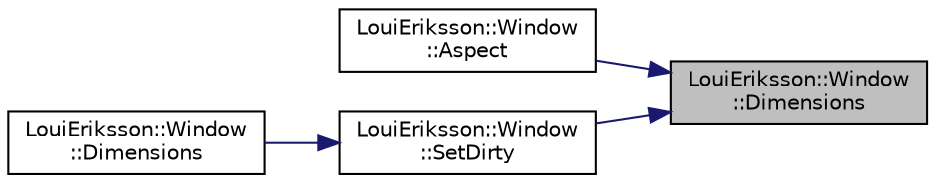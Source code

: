 digraph "LouiEriksson::Window::Dimensions"
{
 // LATEX_PDF_SIZE
  edge [fontname="Helvetica",fontsize="10",labelfontname="Helvetica",labelfontsize="10"];
  node [fontname="Helvetica",fontsize="10",shape=record];
  rankdir="RL";
  Node1 [label="LouiEriksson::Window\l::Dimensions",height=0.2,width=0.4,color="black", fillcolor="grey75", style="filled", fontcolor="black",tooltip="Returns the window's x,y dimensions as a c-style array."];
  Node1 -> Node2 [dir="back",color="midnightblue",fontsize="10",style="solid",fontname="Helvetica"];
  Node2 [label="LouiEriksson::Window\l::Aspect",height=0.2,width=0.4,color="black", fillcolor="white", style="filled",URL="$class_loui_eriksson_1_1_window.html#a2bf73ab2c6a67c6255d5fcecbc018fdc",tooltip=" "];
  Node1 -> Node3 [dir="back",color="midnightblue",fontsize="10",style="solid",fontname="Helvetica"];
  Node3 [label="LouiEriksson::Window\l::SetDirty",height=0.2,width=0.4,color="black", fillcolor="white", style="filled",URL="$class_loui_eriksson_1_1_window.html#aa991dac09f9e3b4cfbb689d0b0417ac9",tooltip=" "];
  Node3 -> Node4 [dir="back",color="midnightblue",fontsize="10",style="solid",fontname="Helvetica"];
  Node4 [label="LouiEriksson::Window\l::Dimensions",height=0.2,width=0.4,color="black", fillcolor="white", style="filled",URL="$class_loui_eriksson_1_1_window.html#a9720282c056c31cdac1ff44a16358494",tooltip=" "];
}
